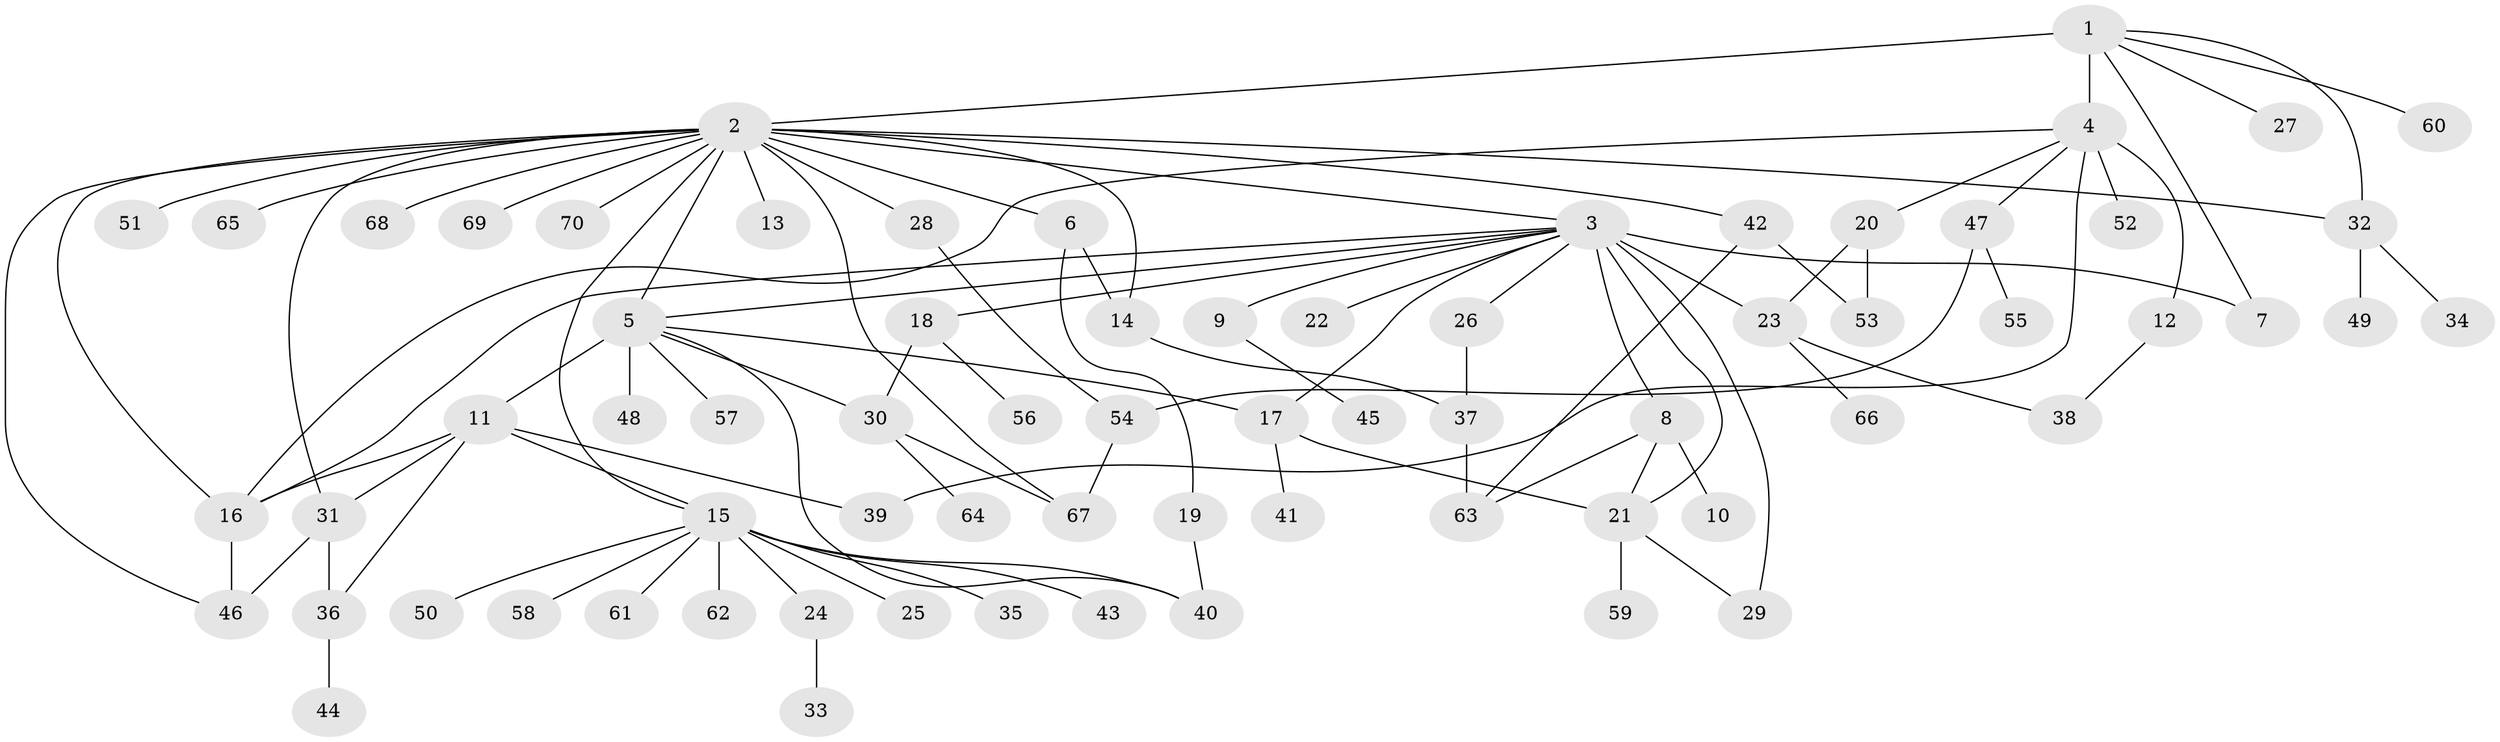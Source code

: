 // original degree distribution, {2: 0.17857142857142858, 24: 0.007142857142857143, 19: 0.007142857142857143, 15: 0.014285714285714285, 4: 0.06428571428571428, 1: 0.55, 5: 0.03571428571428571, 3: 0.10714285714285714, 9: 0.007142857142857143, 12: 0.007142857142857143, 6: 0.014285714285714285, 7: 0.007142857142857143}
// Generated by graph-tools (version 1.1) at 2025/35/03/09/25 02:35:18]
// undirected, 70 vertices, 98 edges
graph export_dot {
graph [start="1"]
  node [color=gray90,style=filled];
  1;
  2;
  3;
  4;
  5;
  6;
  7;
  8;
  9;
  10;
  11;
  12;
  13;
  14;
  15;
  16;
  17;
  18;
  19;
  20;
  21;
  22;
  23;
  24;
  25;
  26;
  27;
  28;
  29;
  30;
  31;
  32;
  33;
  34;
  35;
  36;
  37;
  38;
  39;
  40;
  41;
  42;
  43;
  44;
  45;
  46;
  47;
  48;
  49;
  50;
  51;
  52;
  53;
  54;
  55;
  56;
  57;
  58;
  59;
  60;
  61;
  62;
  63;
  64;
  65;
  66;
  67;
  68;
  69;
  70;
  1 -- 2 [weight=2.0];
  1 -- 4 [weight=8.0];
  1 -- 7 [weight=1.0];
  1 -- 27 [weight=1.0];
  1 -- 32 [weight=1.0];
  1 -- 60 [weight=1.0];
  2 -- 3 [weight=1.0];
  2 -- 5 [weight=1.0];
  2 -- 6 [weight=1.0];
  2 -- 13 [weight=1.0];
  2 -- 14 [weight=1.0];
  2 -- 15 [weight=1.0];
  2 -- 16 [weight=1.0];
  2 -- 28 [weight=1.0];
  2 -- 31 [weight=1.0];
  2 -- 32 [weight=1.0];
  2 -- 42 [weight=1.0];
  2 -- 46 [weight=1.0];
  2 -- 51 [weight=1.0];
  2 -- 65 [weight=1.0];
  2 -- 67 [weight=1.0];
  2 -- 68 [weight=1.0];
  2 -- 69 [weight=1.0];
  2 -- 70 [weight=1.0];
  3 -- 5 [weight=1.0];
  3 -- 7 [weight=6.0];
  3 -- 8 [weight=1.0];
  3 -- 9 [weight=1.0];
  3 -- 16 [weight=1.0];
  3 -- 17 [weight=1.0];
  3 -- 18 [weight=1.0];
  3 -- 21 [weight=1.0];
  3 -- 22 [weight=1.0];
  3 -- 23 [weight=1.0];
  3 -- 26 [weight=1.0];
  3 -- 29 [weight=1.0];
  4 -- 12 [weight=1.0];
  4 -- 16 [weight=1.0];
  4 -- 20 [weight=1.0];
  4 -- 39 [weight=1.0];
  4 -- 47 [weight=1.0];
  4 -- 52 [weight=1.0];
  5 -- 11 [weight=1.0];
  5 -- 17 [weight=1.0];
  5 -- 30 [weight=1.0];
  5 -- 40 [weight=1.0];
  5 -- 48 [weight=6.0];
  5 -- 57 [weight=1.0];
  6 -- 14 [weight=1.0];
  6 -- 19 [weight=1.0];
  8 -- 10 [weight=1.0];
  8 -- 21 [weight=1.0];
  8 -- 63 [weight=1.0];
  9 -- 45 [weight=1.0];
  11 -- 15 [weight=1.0];
  11 -- 16 [weight=1.0];
  11 -- 31 [weight=1.0];
  11 -- 36 [weight=3.0];
  11 -- 39 [weight=1.0];
  12 -- 38 [weight=1.0];
  14 -- 37 [weight=1.0];
  15 -- 24 [weight=1.0];
  15 -- 25 [weight=1.0];
  15 -- 35 [weight=1.0];
  15 -- 40 [weight=1.0];
  15 -- 43 [weight=1.0];
  15 -- 50 [weight=1.0];
  15 -- 58 [weight=1.0];
  15 -- 61 [weight=1.0];
  15 -- 62 [weight=1.0];
  16 -- 46 [weight=1.0];
  17 -- 21 [weight=1.0];
  17 -- 41 [weight=2.0];
  18 -- 30 [weight=1.0];
  18 -- 56 [weight=1.0];
  19 -- 40 [weight=1.0];
  20 -- 23 [weight=1.0];
  20 -- 53 [weight=1.0];
  21 -- 29 [weight=1.0];
  21 -- 59 [weight=2.0];
  23 -- 38 [weight=1.0];
  23 -- 66 [weight=1.0];
  24 -- 33 [weight=1.0];
  26 -- 37 [weight=1.0];
  28 -- 54 [weight=1.0];
  30 -- 64 [weight=1.0];
  30 -- 67 [weight=1.0];
  31 -- 36 [weight=1.0];
  31 -- 46 [weight=1.0];
  32 -- 34 [weight=1.0];
  32 -- 49 [weight=1.0];
  36 -- 44 [weight=1.0];
  37 -- 63 [weight=3.0];
  42 -- 53 [weight=2.0];
  42 -- 63 [weight=1.0];
  47 -- 54 [weight=1.0];
  47 -- 55 [weight=1.0];
  54 -- 67 [weight=2.0];
}
